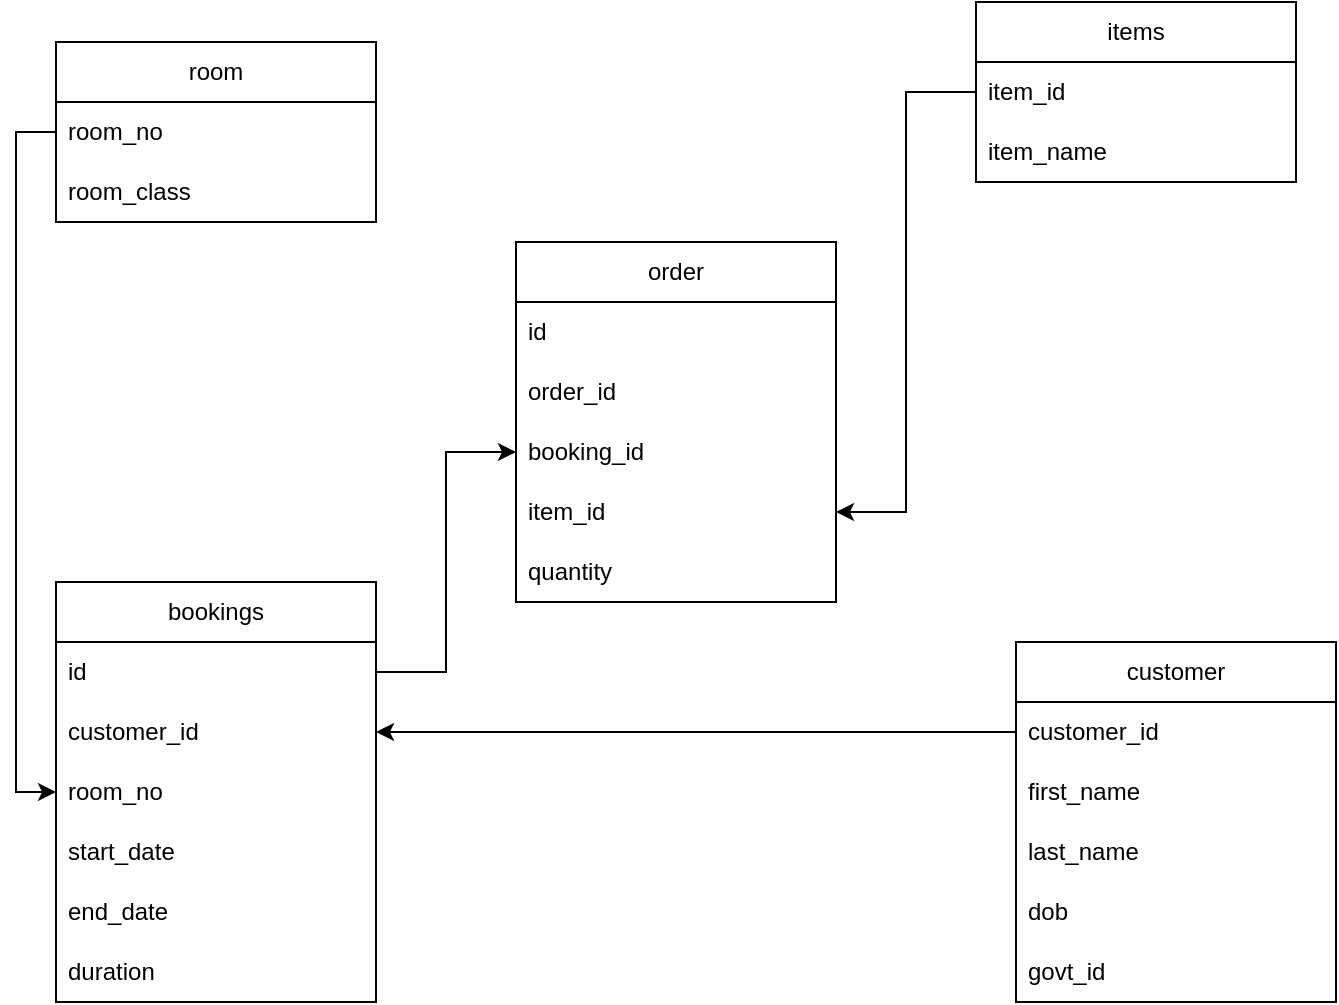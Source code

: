 <mxfile version="24.7.16">
  <diagram name="Page-1" id="E5ylDwHk-wpQk9U6-J4W">
    <mxGraphModel dx="1114" dy="566" grid="1" gridSize="10" guides="1" tooltips="1" connect="1" arrows="1" fold="1" page="1" pageScale="1" pageWidth="827" pageHeight="1169" math="0" shadow="0">
      <root>
        <mxCell id="0" />
        <mxCell id="1" parent="0" />
        <mxCell id="DoyTvJsUllmVZaBGOO0f-1" value="customer" style="swimlane;fontStyle=0;childLayout=stackLayout;horizontal=1;startSize=30;horizontalStack=0;resizeParent=1;resizeParentMax=0;resizeLast=0;collapsible=1;marginBottom=0;whiteSpace=wrap;html=1;" vertex="1" parent="1">
          <mxGeometry x="530" y="360" width="160" height="180" as="geometry" />
        </mxCell>
        <mxCell id="DoyTvJsUllmVZaBGOO0f-27" value="customer_id" style="text;strokeColor=none;fillColor=none;align=left;verticalAlign=middle;spacingLeft=4;spacingRight=4;overflow=hidden;points=[[0,0.5],[1,0.5]];portConstraint=eastwest;rotatable=0;whiteSpace=wrap;html=1;" vertex="1" parent="DoyTvJsUllmVZaBGOO0f-1">
          <mxGeometry y="30" width="160" height="30" as="geometry" />
        </mxCell>
        <mxCell id="DoyTvJsUllmVZaBGOO0f-2" value="first_name" style="text;strokeColor=none;fillColor=none;align=left;verticalAlign=middle;spacingLeft=4;spacingRight=4;overflow=hidden;points=[[0,0.5],[1,0.5]];portConstraint=eastwest;rotatable=0;whiteSpace=wrap;html=1;" vertex="1" parent="DoyTvJsUllmVZaBGOO0f-1">
          <mxGeometry y="60" width="160" height="30" as="geometry" />
        </mxCell>
        <mxCell id="DoyTvJsUllmVZaBGOO0f-3" value="last_name" style="text;strokeColor=none;fillColor=none;align=left;verticalAlign=middle;spacingLeft=4;spacingRight=4;overflow=hidden;points=[[0,0.5],[1,0.5]];portConstraint=eastwest;rotatable=0;whiteSpace=wrap;html=1;" vertex="1" parent="DoyTvJsUllmVZaBGOO0f-1">
          <mxGeometry y="90" width="160" height="30" as="geometry" />
        </mxCell>
        <mxCell id="DoyTvJsUllmVZaBGOO0f-4" value="dob" style="text;strokeColor=none;fillColor=none;align=left;verticalAlign=middle;spacingLeft=4;spacingRight=4;overflow=hidden;points=[[0,0.5],[1,0.5]];portConstraint=eastwest;rotatable=0;whiteSpace=wrap;html=1;" vertex="1" parent="DoyTvJsUllmVZaBGOO0f-1">
          <mxGeometry y="120" width="160" height="30" as="geometry" />
        </mxCell>
        <mxCell id="DoyTvJsUllmVZaBGOO0f-6" value="govt_id" style="text;strokeColor=none;fillColor=none;align=left;verticalAlign=middle;spacingLeft=4;spacingRight=4;overflow=hidden;points=[[0,0.5],[1,0.5]];portConstraint=eastwest;rotatable=0;whiteSpace=wrap;html=1;" vertex="1" parent="DoyTvJsUllmVZaBGOO0f-1">
          <mxGeometry y="150" width="160" height="30" as="geometry" />
        </mxCell>
        <mxCell id="DoyTvJsUllmVZaBGOO0f-7" value="room" style="swimlane;fontStyle=0;childLayout=stackLayout;horizontal=1;startSize=30;horizontalStack=0;resizeParent=1;resizeParentMax=0;resizeLast=0;collapsible=1;marginBottom=0;whiteSpace=wrap;html=1;" vertex="1" parent="1">
          <mxGeometry x="50" y="60" width="160" height="90" as="geometry" />
        </mxCell>
        <mxCell id="DoyTvJsUllmVZaBGOO0f-8" value="room_no" style="text;strokeColor=none;fillColor=none;align=left;verticalAlign=middle;spacingLeft=4;spacingRight=4;overflow=hidden;points=[[0,0.5],[1,0.5]];portConstraint=eastwest;rotatable=0;whiteSpace=wrap;html=1;" vertex="1" parent="DoyTvJsUllmVZaBGOO0f-7">
          <mxGeometry y="30" width="160" height="30" as="geometry" />
        </mxCell>
        <mxCell id="DoyTvJsUllmVZaBGOO0f-9" value="room_class" style="text;strokeColor=none;fillColor=none;align=left;verticalAlign=middle;spacingLeft=4;spacingRight=4;overflow=hidden;points=[[0,0.5],[1,0.5]];portConstraint=eastwest;rotatable=0;whiteSpace=wrap;html=1;" vertex="1" parent="DoyTvJsUllmVZaBGOO0f-7">
          <mxGeometry y="60" width="160" height="30" as="geometry" />
        </mxCell>
        <mxCell id="DoyTvJsUllmVZaBGOO0f-12" value="order" style="swimlane;fontStyle=0;childLayout=stackLayout;horizontal=1;startSize=30;horizontalStack=0;resizeParent=1;resizeParentMax=0;resizeLast=0;collapsible=1;marginBottom=0;whiteSpace=wrap;html=1;" vertex="1" parent="1">
          <mxGeometry x="280" y="160" width="160" height="180" as="geometry" />
        </mxCell>
        <mxCell id="DoyTvJsUllmVZaBGOO0f-13" value="id" style="text;strokeColor=none;fillColor=none;align=left;verticalAlign=middle;spacingLeft=4;spacingRight=4;overflow=hidden;points=[[0,0.5],[1,0.5]];portConstraint=eastwest;rotatable=0;whiteSpace=wrap;html=1;" vertex="1" parent="DoyTvJsUllmVZaBGOO0f-12">
          <mxGeometry y="30" width="160" height="30" as="geometry" />
        </mxCell>
        <mxCell id="DoyTvJsUllmVZaBGOO0f-14" value="order_id" style="text;strokeColor=none;fillColor=none;align=left;verticalAlign=middle;spacingLeft=4;spacingRight=4;overflow=hidden;points=[[0,0.5],[1,0.5]];portConstraint=eastwest;rotatable=0;whiteSpace=wrap;html=1;" vertex="1" parent="DoyTvJsUllmVZaBGOO0f-12">
          <mxGeometry y="60" width="160" height="30" as="geometry" />
        </mxCell>
        <mxCell id="DoyTvJsUllmVZaBGOO0f-15" value="booking_id" style="text;strokeColor=none;fillColor=none;align=left;verticalAlign=middle;spacingLeft=4;spacingRight=4;overflow=hidden;points=[[0,0.5],[1,0.5]];portConstraint=eastwest;rotatable=0;whiteSpace=wrap;html=1;" vertex="1" parent="DoyTvJsUllmVZaBGOO0f-12">
          <mxGeometry y="90" width="160" height="30" as="geometry" />
        </mxCell>
        <mxCell id="DoyTvJsUllmVZaBGOO0f-16" value="item_id" style="text;strokeColor=none;fillColor=none;align=left;verticalAlign=middle;spacingLeft=4;spacingRight=4;overflow=hidden;points=[[0,0.5],[1,0.5]];portConstraint=eastwest;rotatable=0;whiteSpace=wrap;html=1;" vertex="1" parent="DoyTvJsUllmVZaBGOO0f-12">
          <mxGeometry y="120" width="160" height="30" as="geometry" />
        </mxCell>
        <mxCell id="DoyTvJsUllmVZaBGOO0f-30" value="quantity" style="text;strokeColor=none;fillColor=none;align=left;verticalAlign=middle;spacingLeft=4;spacingRight=4;overflow=hidden;points=[[0,0.5],[1,0.5]];portConstraint=eastwest;rotatable=0;whiteSpace=wrap;html=1;" vertex="1" parent="DoyTvJsUllmVZaBGOO0f-12">
          <mxGeometry y="150" width="160" height="30" as="geometry" />
        </mxCell>
        <mxCell id="DoyTvJsUllmVZaBGOO0f-17" value="items" style="swimlane;fontStyle=0;childLayout=stackLayout;horizontal=1;startSize=30;horizontalStack=0;resizeParent=1;resizeParentMax=0;resizeLast=0;collapsible=1;marginBottom=0;whiteSpace=wrap;html=1;" vertex="1" parent="1">
          <mxGeometry x="510" y="40" width="160" height="90" as="geometry" />
        </mxCell>
        <mxCell id="DoyTvJsUllmVZaBGOO0f-18" value="item_id" style="text;strokeColor=none;fillColor=none;align=left;verticalAlign=middle;spacingLeft=4;spacingRight=4;overflow=hidden;points=[[0,0.5],[1,0.5]];portConstraint=eastwest;rotatable=0;whiteSpace=wrap;html=1;" vertex="1" parent="DoyTvJsUllmVZaBGOO0f-17">
          <mxGeometry y="30" width="160" height="30" as="geometry" />
        </mxCell>
        <mxCell id="DoyTvJsUllmVZaBGOO0f-19" value="item_name" style="text;strokeColor=none;fillColor=none;align=left;verticalAlign=middle;spacingLeft=4;spacingRight=4;overflow=hidden;points=[[0,0.5],[1,0.5]];portConstraint=eastwest;rotatable=0;whiteSpace=wrap;html=1;" vertex="1" parent="DoyTvJsUllmVZaBGOO0f-17">
          <mxGeometry y="60" width="160" height="30" as="geometry" />
        </mxCell>
        <mxCell id="DoyTvJsUllmVZaBGOO0f-22" value="bookings" style="swimlane;fontStyle=0;childLayout=stackLayout;horizontal=1;startSize=30;horizontalStack=0;resizeParent=1;resizeParentMax=0;resizeLast=0;collapsible=1;marginBottom=0;whiteSpace=wrap;html=1;" vertex="1" parent="1">
          <mxGeometry x="50" y="330" width="160" height="210" as="geometry" />
        </mxCell>
        <mxCell id="DoyTvJsUllmVZaBGOO0f-23" value="id" style="text;strokeColor=none;fillColor=none;align=left;verticalAlign=middle;spacingLeft=4;spacingRight=4;overflow=hidden;points=[[0,0.5],[1,0.5]];portConstraint=eastwest;rotatable=0;whiteSpace=wrap;html=1;" vertex="1" parent="DoyTvJsUllmVZaBGOO0f-22">
          <mxGeometry y="30" width="160" height="30" as="geometry" />
        </mxCell>
        <mxCell id="DoyTvJsUllmVZaBGOO0f-24" value="customer_id" style="text;strokeColor=none;fillColor=none;align=left;verticalAlign=middle;spacingLeft=4;spacingRight=4;overflow=hidden;points=[[0,0.5],[1,0.5]];portConstraint=eastwest;rotatable=0;whiteSpace=wrap;html=1;" vertex="1" parent="DoyTvJsUllmVZaBGOO0f-22">
          <mxGeometry y="60" width="160" height="30" as="geometry" />
        </mxCell>
        <mxCell id="DoyTvJsUllmVZaBGOO0f-25" value="room_no" style="text;strokeColor=none;fillColor=none;align=left;verticalAlign=middle;spacingLeft=4;spacingRight=4;overflow=hidden;points=[[0,0.5],[1,0.5]];portConstraint=eastwest;rotatable=0;whiteSpace=wrap;html=1;" vertex="1" parent="DoyTvJsUllmVZaBGOO0f-22">
          <mxGeometry y="90" width="160" height="30" as="geometry" />
        </mxCell>
        <mxCell id="DoyTvJsUllmVZaBGOO0f-26" value="start_date" style="text;strokeColor=none;fillColor=none;align=left;verticalAlign=middle;spacingLeft=4;spacingRight=4;overflow=hidden;points=[[0,0.5],[1,0.5]];portConstraint=eastwest;rotatable=0;whiteSpace=wrap;html=1;" vertex="1" parent="DoyTvJsUllmVZaBGOO0f-22">
          <mxGeometry y="120" width="160" height="30" as="geometry" />
        </mxCell>
        <mxCell id="DoyTvJsUllmVZaBGOO0f-29" value="end_date" style="text;strokeColor=none;fillColor=none;align=left;verticalAlign=middle;spacingLeft=4;spacingRight=4;overflow=hidden;points=[[0,0.5],[1,0.5]];portConstraint=eastwest;rotatable=0;whiteSpace=wrap;html=1;" vertex="1" parent="DoyTvJsUllmVZaBGOO0f-22">
          <mxGeometry y="150" width="160" height="30" as="geometry" />
        </mxCell>
        <mxCell id="DoyTvJsUllmVZaBGOO0f-28" value="duration" style="text;strokeColor=none;fillColor=none;align=left;verticalAlign=middle;spacingLeft=4;spacingRight=4;overflow=hidden;points=[[0,0.5],[1,0.5]];portConstraint=eastwest;rotatable=0;whiteSpace=wrap;html=1;" vertex="1" parent="DoyTvJsUllmVZaBGOO0f-22">
          <mxGeometry y="180" width="160" height="30" as="geometry" />
        </mxCell>
        <mxCell id="DoyTvJsUllmVZaBGOO0f-31" style="edgeStyle=orthogonalEdgeStyle;rounded=0;orthogonalLoop=1;jettySize=auto;html=1;" edge="1" parent="1" source="DoyTvJsUllmVZaBGOO0f-23" target="DoyTvJsUllmVZaBGOO0f-15">
          <mxGeometry relative="1" as="geometry" />
        </mxCell>
        <mxCell id="DoyTvJsUllmVZaBGOO0f-34" style="edgeStyle=orthogonalEdgeStyle;rounded=0;orthogonalLoop=1;jettySize=auto;html=1;" edge="1" parent="1" source="DoyTvJsUllmVZaBGOO0f-27" target="DoyTvJsUllmVZaBGOO0f-24">
          <mxGeometry relative="1" as="geometry" />
        </mxCell>
        <mxCell id="DoyTvJsUllmVZaBGOO0f-35" style="edgeStyle=orthogonalEdgeStyle;rounded=0;orthogonalLoop=1;jettySize=auto;html=1;entryX=0;entryY=0.5;entryDx=0;entryDy=0;" edge="1" parent="1" source="DoyTvJsUllmVZaBGOO0f-8" target="DoyTvJsUllmVZaBGOO0f-25">
          <mxGeometry relative="1" as="geometry" />
        </mxCell>
        <mxCell id="DoyTvJsUllmVZaBGOO0f-36" style="edgeStyle=orthogonalEdgeStyle;rounded=0;orthogonalLoop=1;jettySize=auto;html=1;exitX=0;exitY=0.5;exitDx=0;exitDy=0;" edge="1" parent="1" source="DoyTvJsUllmVZaBGOO0f-18" target="DoyTvJsUllmVZaBGOO0f-16">
          <mxGeometry relative="1" as="geometry" />
        </mxCell>
      </root>
    </mxGraphModel>
  </diagram>
</mxfile>
